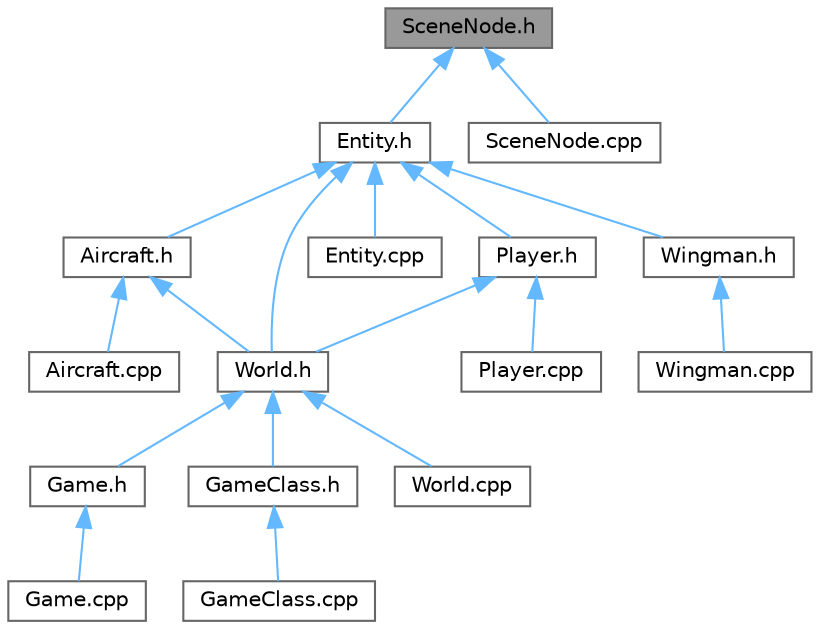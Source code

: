 digraph "SceneNode.h"
{
 // LATEX_PDF_SIZE
  bgcolor="transparent";
  edge [fontname=Helvetica,fontsize=10,labelfontname=Helvetica,labelfontsize=10];
  node [fontname=Helvetica,fontsize=10,shape=box,height=0.2,width=0.4];
  Node1 [label="SceneNode.h",height=0.2,width=0.4,color="gray40", fillcolor="grey60", style="filled", fontcolor="black",tooltip=" "];
  Node1 -> Node2 [dir="back",color="steelblue1",style="solid"];
  Node2 [label="Entity.h",height=0.2,width=0.4,color="grey40", fillcolor="white", style="filled",URL="$_entity_8h.html",tooltip=" "];
  Node2 -> Node3 [dir="back",color="steelblue1",style="solid"];
  Node3 [label="Aircraft.h",height=0.2,width=0.4,color="grey40", fillcolor="white", style="filled",URL="$_aircraft_8h.html",tooltip=" "];
  Node3 -> Node4 [dir="back",color="steelblue1",style="solid"];
  Node4 [label="Aircraft.cpp",height=0.2,width=0.4,color="grey40", fillcolor="white", style="filled",URL="$_aircraft_8cpp.html",tooltip=" "];
  Node3 -> Node5 [dir="back",color="steelblue1",style="solid"];
  Node5 [label="World.h",height=0.2,width=0.4,color="grey40", fillcolor="white", style="filled",URL="$_world_8h.html",tooltip=" "];
  Node5 -> Node6 [dir="back",color="steelblue1",style="solid"];
  Node6 [label="Game.h",height=0.2,width=0.4,color="grey40", fillcolor="white", style="filled",URL="$_game_8h.html",tooltip=" "];
  Node6 -> Node7 [dir="back",color="steelblue1",style="solid"];
  Node7 [label="Game.cpp",height=0.2,width=0.4,color="grey40", fillcolor="white", style="filled",URL="$_game_8cpp.html",tooltip=" "];
  Node5 -> Node8 [dir="back",color="steelblue1",style="solid"];
  Node8 [label="GameClass.h",height=0.2,width=0.4,color="grey40", fillcolor="white", style="filled",URL="$_game_class_8h.html",tooltip=" "];
  Node8 -> Node9 [dir="back",color="steelblue1",style="solid"];
  Node9 [label="GameClass.cpp",height=0.2,width=0.4,color="grey40", fillcolor="white", style="filled",URL="$_game_class_8cpp.html",tooltip=" "];
  Node5 -> Node10 [dir="back",color="steelblue1",style="solid"];
  Node10 [label="World.cpp",height=0.2,width=0.4,color="grey40", fillcolor="white", style="filled",URL="$_world_8cpp.html",tooltip=" "];
  Node2 -> Node11 [dir="back",color="steelblue1",style="solid"];
  Node11 [label="Entity.cpp",height=0.2,width=0.4,color="grey40", fillcolor="white", style="filled",URL="$_entity_8cpp.html",tooltip=" "];
  Node2 -> Node12 [dir="back",color="steelblue1",style="solid"];
  Node12 [label="Player.h",height=0.2,width=0.4,color="grey40", fillcolor="white", style="filled",URL="$_player_8h.html",tooltip=" "];
  Node12 -> Node13 [dir="back",color="steelblue1",style="solid"];
  Node13 [label="Player.cpp",height=0.2,width=0.4,color="grey40", fillcolor="white", style="filled",URL="$_player_8cpp.html",tooltip=" "];
  Node12 -> Node5 [dir="back",color="steelblue1",style="solid"];
  Node2 -> Node14 [dir="back",color="steelblue1",style="solid"];
  Node14 [label="Wingman.h",height=0.2,width=0.4,color="grey40", fillcolor="white", style="filled",URL="$_wingman_8h.html",tooltip=" "];
  Node14 -> Node15 [dir="back",color="steelblue1",style="solid"];
  Node15 [label="Wingman.cpp",height=0.2,width=0.4,color="grey40", fillcolor="white", style="filled",URL="$_wingman_8cpp.html",tooltip=" "];
  Node2 -> Node5 [dir="back",color="steelblue1",style="solid"];
  Node1 -> Node16 [dir="back",color="steelblue1",style="solid"];
  Node16 [label="SceneNode.cpp",height=0.2,width=0.4,color="grey40", fillcolor="white", style="filled",URL="$_scene_node_8cpp.html",tooltip=" "];
}
